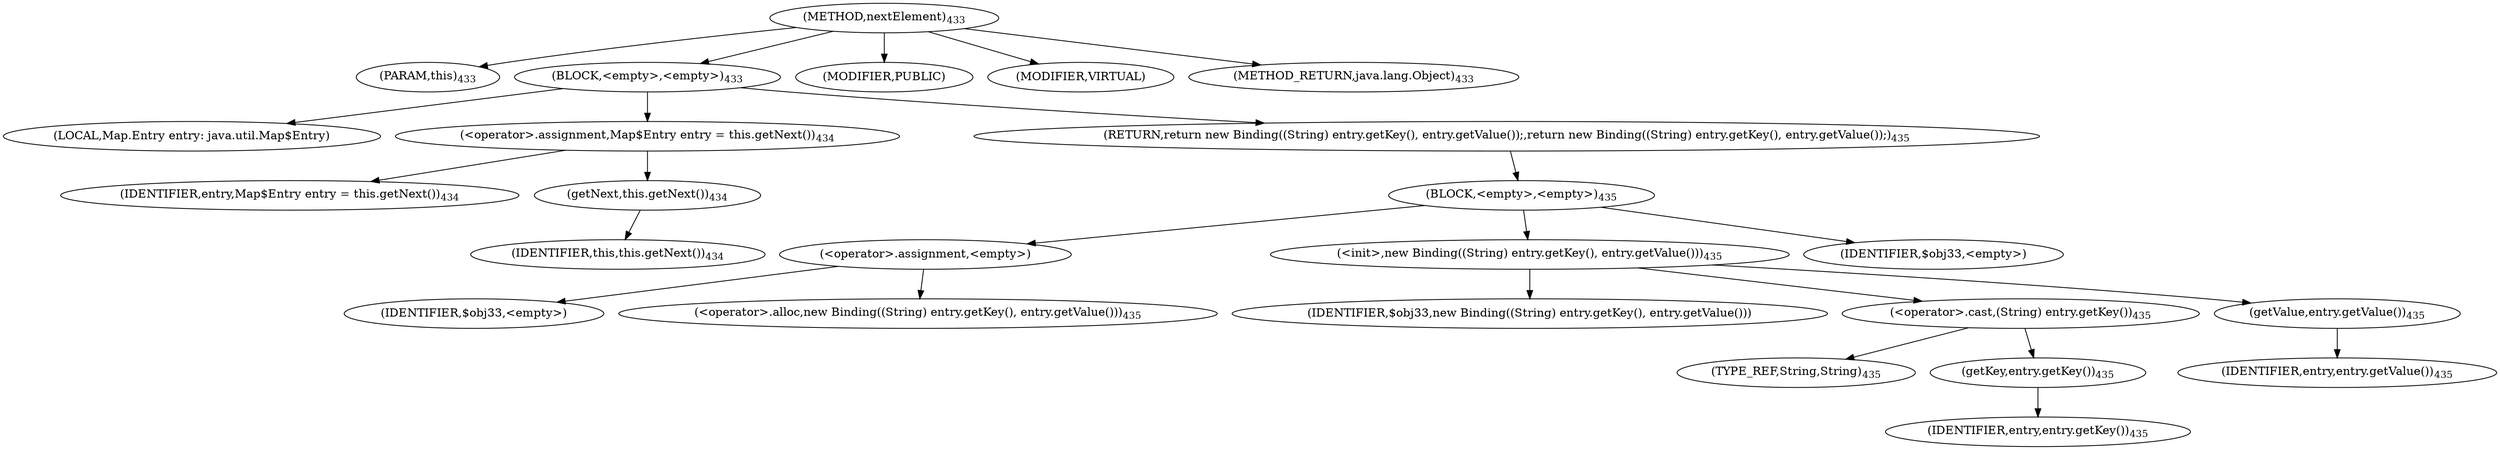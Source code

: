 digraph "nextElement" {  
"1502" [label = <(METHOD,nextElement)<SUB>433</SUB>> ]
"117" [label = <(PARAM,this)<SUB>433</SUB>> ]
"1503" [label = <(BLOCK,&lt;empty&gt;,&lt;empty&gt;)<SUB>433</SUB>> ]
"1504" [label = <(LOCAL,Map.Entry entry: java.util.Map$Entry)> ]
"1505" [label = <(&lt;operator&gt;.assignment,Map$Entry entry = this.getNext())<SUB>434</SUB>> ]
"1506" [label = <(IDENTIFIER,entry,Map$Entry entry = this.getNext())<SUB>434</SUB>> ]
"1507" [label = <(getNext,this.getNext())<SUB>434</SUB>> ]
"116" [label = <(IDENTIFIER,this,this.getNext())<SUB>434</SUB>> ]
"1508" [label = <(RETURN,return new Binding((String) entry.getKey(), entry.getValue());,return new Binding((String) entry.getKey(), entry.getValue());)<SUB>435</SUB>> ]
"1509" [label = <(BLOCK,&lt;empty&gt;,&lt;empty&gt;)<SUB>435</SUB>> ]
"1510" [label = <(&lt;operator&gt;.assignment,&lt;empty&gt;)> ]
"1511" [label = <(IDENTIFIER,$obj33,&lt;empty&gt;)> ]
"1512" [label = <(&lt;operator&gt;.alloc,new Binding((String) entry.getKey(), entry.getValue()))<SUB>435</SUB>> ]
"1513" [label = <(&lt;init&gt;,new Binding((String) entry.getKey(), entry.getValue()))<SUB>435</SUB>> ]
"1514" [label = <(IDENTIFIER,$obj33,new Binding((String) entry.getKey(), entry.getValue()))> ]
"1515" [label = <(&lt;operator&gt;.cast,(String) entry.getKey())<SUB>435</SUB>> ]
"1516" [label = <(TYPE_REF,String,String)<SUB>435</SUB>> ]
"1517" [label = <(getKey,entry.getKey())<SUB>435</SUB>> ]
"1518" [label = <(IDENTIFIER,entry,entry.getKey())<SUB>435</SUB>> ]
"1519" [label = <(getValue,entry.getValue())<SUB>435</SUB>> ]
"1520" [label = <(IDENTIFIER,entry,entry.getValue())<SUB>435</SUB>> ]
"1521" [label = <(IDENTIFIER,$obj33,&lt;empty&gt;)> ]
"1522" [label = <(MODIFIER,PUBLIC)> ]
"1523" [label = <(MODIFIER,VIRTUAL)> ]
"1524" [label = <(METHOD_RETURN,java.lang.Object)<SUB>433</SUB>> ]
  "1502" -> "117" 
  "1502" -> "1503" 
  "1502" -> "1522" 
  "1502" -> "1523" 
  "1502" -> "1524" 
  "1503" -> "1504" 
  "1503" -> "1505" 
  "1503" -> "1508" 
  "1505" -> "1506" 
  "1505" -> "1507" 
  "1507" -> "116" 
  "1508" -> "1509" 
  "1509" -> "1510" 
  "1509" -> "1513" 
  "1509" -> "1521" 
  "1510" -> "1511" 
  "1510" -> "1512" 
  "1513" -> "1514" 
  "1513" -> "1515" 
  "1513" -> "1519" 
  "1515" -> "1516" 
  "1515" -> "1517" 
  "1517" -> "1518" 
  "1519" -> "1520" 
}
